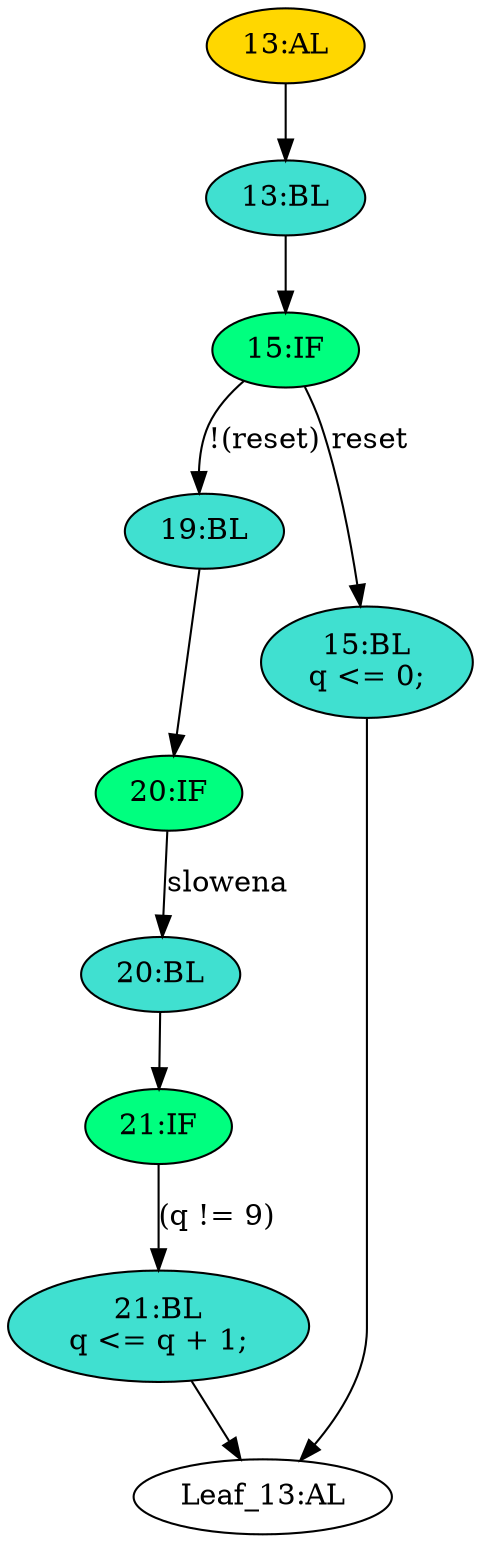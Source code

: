 strict digraph "" {
	node [label="\N"];
	"15:IF"	[ast="<pyverilog.vparser.ast.IfStatement object at 0x7fe461aa1b90>",
		fillcolor=springgreen,
		label="15:IF",
		statements="[]",
		style=filled,
		typ=IfStatement];
	"19:BL"	[ast="<pyverilog.vparser.ast.Block object at 0x7fe461aa1990>",
		fillcolor=turquoise,
		label="19:BL",
		statements="[]",
		style=filled,
		typ=Block];
	"15:IF" -> "19:BL"	[cond="['reset']",
		label="!(reset)",
		lineno=15];
	"15:BL"	[ast="<pyverilog.vparser.ast.Block object at 0x7fe461aa1bd0>",
		fillcolor=turquoise,
		label="15:BL
q <= 0;",
		statements="[<pyverilog.vparser.ast.NonblockingSubstitution object at 0x7fe461aa1c10>]",
		style=filled,
		typ=Block];
	"15:IF" -> "15:BL"	[cond="['reset']",
		label=reset,
		lineno=15];
	"20:IF"	[ast="<pyverilog.vparser.ast.IfStatement object at 0x7fe461aa1450>",
		fillcolor=springgreen,
		label="20:IF",
		statements="[]",
		style=filled,
		typ=IfStatement];
	"19:BL" -> "20:IF"	[cond="[]",
		lineno=None];
	"13:AL"	[ast="<pyverilog.vparser.ast.Always object at 0x7fe461aa1a10>",
		clk_sens=True,
		fillcolor=gold,
		label="13:AL",
		sens="['clk']",
		statements="[]",
		style=filled,
		typ=Always,
		use_var="['reset', 'q', 'slowena']"];
	"13:BL"	[ast="<pyverilog.vparser.ast.Block object at 0x7fe461aa1b50>",
		fillcolor=turquoise,
		label="13:BL",
		statements="[]",
		style=filled,
		typ=Block];
	"13:AL" -> "13:BL"	[cond="[]",
		lineno=None];
	"20:BL"	[ast="<pyverilog.vparser.ast.Block object at 0x7fe461aa15d0>",
		fillcolor=turquoise,
		label="20:BL",
		statements="[]",
		style=filled,
		typ=Block];
	"21:IF"	[ast="<pyverilog.vparser.ast.IfStatement object at 0x7fe461aa1610>",
		fillcolor=springgreen,
		label="21:IF",
		statements="[]",
		style=filled,
		typ=IfStatement];
	"20:BL" -> "21:IF"	[cond="[]",
		lineno=None];
	"Leaf_13:AL"	[def_var="['q']",
		label="Leaf_13:AL"];
	"15:BL" -> "Leaf_13:AL"	[cond="[]",
		lineno=None];
	"13:BL" -> "15:IF"	[cond="[]",
		lineno=None];
	"21:BL"	[ast="<pyverilog.vparser.ast.Block object at 0x7fe461aa1650>",
		fillcolor=turquoise,
		label="21:BL
q <= q + 1;",
		statements="[<pyverilog.vparser.ast.NonblockingSubstitution object at 0x7fe461aa1690>]",
		style=filled,
		typ=Block];
	"21:IF" -> "21:BL"	[cond="['q']",
		label="(q != 9)",
		lineno=21];
	"20:IF" -> "20:BL"	[cond="['slowena']",
		label=slowena,
		lineno=20];
	"21:BL" -> "Leaf_13:AL"	[cond="[]",
		lineno=None];
}
